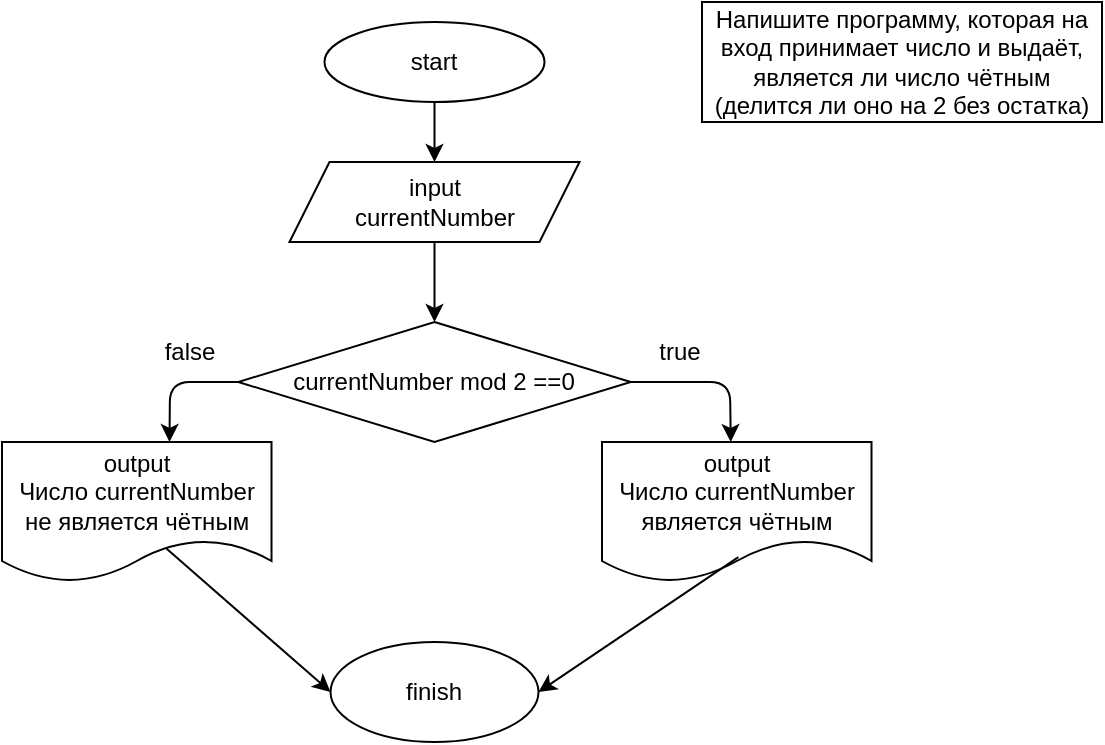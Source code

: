 <mxfile>
    <diagram id="h5LUzN_XcK-iSLf4Le7J" name="Страница 1">
        <mxGraphModel dx="798" dy="414" grid="1" gridSize="10" guides="1" tooltips="1" connect="1" arrows="1" fold="1" page="1" pageScale="1" pageWidth="827" pageHeight="1169" math="0" shadow="0">
            <root>
                <mxCell id="0"/>
                <mxCell id="1" parent="0"/>
                <mxCell id="2" value="start" style="ellipse;whiteSpace=wrap;html=1;" vertex="1" parent="1">
                    <mxGeometry x="321.25" y="20" width="110" height="40" as="geometry"/>
                </mxCell>
                <mxCell id="3" value="input&lt;br&gt;currentNumber" style="shape=parallelogram;perimeter=parallelogramPerimeter;whiteSpace=wrap;html=1;fixedSize=1;" vertex="1" parent="1">
                    <mxGeometry x="303.75" y="90" width="145" height="40" as="geometry"/>
                </mxCell>
                <mxCell id="4" value="" style="endArrow=classic;html=1;exitX=0.5;exitY=1;exitDx=0;exitDy=0;entryX=0.5;entryY=0;entryDx=0;entryDy=0;" edge="1" parent="1" source="2" target="3">
                    <mxGeometry width="50" height="50" relative="1" as="geometry">
                        <mxPoint x="380" y="230" as="sourcePoint"/>
                        <mxPoint x="375" y="60" as="targetPoint"/>
                    </mxGeometry>
                </mxCell>
                <mxCell id="5" value="currentNumber mod 2 ==0" style="rhombus;whiteSpace=wrap;html=1;" vertex="1" parent="1">
                    <mxGeometry x="278.13" y="170" width="196.25" height="60" as="geometry"/>
                </mxCell>
                <mxCell id="6" value="" style="endArrow=classic;html=1;entryX=0.5;entryY=0;entryDx=0;entryDy=0;exitX=1;exitY=0.5;exitDx=0;exitDy=0;" edge="1" parent="1" source="5">
                    <mxGeometry width="50" height="50" relative="1" as="geometry">
                        <mxPoint x="431.25" y="250" as="sourcePoint"/>
                        <mxPoint x="524.375" y="230" as="targetPoint"/>
                        <Array as="points">
                            <mxPoint x="524" y="200"/>
                        </Array>
                    </mxGeometry>
                </mxCell>
                <mxCell id="7" value="" style="endArrow=classic;html=1;entryX=0.5;entryY=0;entryDx=0;entryDy=0;exitX=0;exitY=0.5;exitDx=0;exitDy=0;" edge="1" parent="1" source="5">
                    <mxGeometry width="50" height="50" relative="1" as="geometry">
                        <mxPoint x="431.25" y="250" as="sourcePoint"/>
                        <mxPoint x="243.75" y="230" as="targetPoint"/>
                        <Array as="points">
                            <mxPoint x="244" y="200"/>
                        </Array>
                    </mxGeometry>
                </mxCell>
                <mxCell id="8" value="true" style="text;html=1;strokeColor=none;fillColor=none;align=center;verticalAlign=middle;whiteSpace=wrap;rounded=0;" vertex="1" parent="1">
                    <mxGeometry x="468.75" y="170" width="60" height="30" as="geometry"/>
                </mxCell>
                <mxCell id="9" value="false" style="text;html=1;strokeColor=none;fillColor=none;align=center;verticalAlign=middle;whiteSpace=wrap;rounded=0;" vertex="1" parent="1">
                    <mxGeometry x="223.75" y="170" width="60" height="30" as="geometry"/>
                </mxCell>
                <mxCell id="10" value="output&lt;br&gt;Число currentNumber&lt;br&gt;является чётным" style="shape=document;whiteSpace=wrap;html=1;boundedLbl=1;" vertex="1" parent="1">
                    <mxGeometry x="460" y="230" width="134.75" height="70" as="geometry"/>
                </mxCell>
                <mxCell id="11" value="" style="endArrow=classic;html=1;exitX=0.5;exitY=1;exitDx=0;exitDy=0;" edge="1" parent="1" source="3">
                    <mxGeometry width="50" height="50" relative="1" as="geometry">
                        <mxPoint x="430" y="230" as="sourcePoint"/>
                        <mxPoint x="376" y="130" as="targetPoint"/>
                    </mxGeometry>
                </mxCell>
                <mxCell id="12" value="Напишите программу, которая на вход принимает число и выдаёт, является ли число чётным (делится ли оно на 2 без остатка)" style="rounded=0;whiteSpace=wrap;html=1;" vertex="1" parent="1">
                    <mxGeometry x="510" y="10" width="200" height="60" as="geometry"/>
                </mxCell>
                <mxCell id="13" value="" style="endArrow=classic;html=1;entryX=0.5;entryY=0;entryDx=0;entryDy=0;exitX=0.5;exitY=1;exitDx=0;exitDy=0;" edge="1" parent="1" source="3" target="5">
                    <mxGeometry width="50" height="50" relative="1" as="geometry">
                        <mxPoint x="380" y="140" as="sourcePoint"/>
                        <mxPoint x="430" y="90" as="targetPoint"/>
                    </mxGeometry>
                </mxCell>
                <mxCell id="15" value="output&lt;br&gt;Число currentNumber&lt;br&gt;не является чётным" style="shape=document;whiteSpace=wrap;html=1;boundedLbl=1;" vertex="1" parent="1">
                    <mxGeometry x="160" y="230" width="134.75" height="70" as="geometry"/>
                </mxCell>
                <mxCell id="16" value="finish" style="ellipse;whiteSpace=wrap;html=1;" vertex="1" parent="1">
                    <mxGeometry x="324.26" y="330" width="104" height="50" as="geometry"/>
                </mxCell>
                <mxCell id="18" value="" style="endArrow=classic;html=1;entryX=0;entryY=0.5;entryDx=0;entryDy=0;exitX=0.611;exitY=0.762;exitDx=0;exitDy=0;exitPerimeter=0;" edge="1" parent="1" source="15" target="16">
                    <mxGeometry width="50" height="50" relative="1" as="geometry">
                        <mxPoint x="380" y="280" as="sourcePoint"/>
                        <mxPoint x="430" y="230" as="targetPoint"/>
                    </mxGeometry>
                </mxCell>
                <mxCell id="19" value="" style="endArrow=classic;html=1;entryX=1;entryY=0.5;entryDx=0;entryDy=0;exitX=0.506;exitY=0.822;exitDx=0;exitDy=0;exitPerimeter=0;" edge="1" parent="1" source="10" target="16">
                    <mxGeometry width="50" height="50" relative="1" as="geometry">
                        <mxPoint x="380" y="280" as="sourcePoint"/>
                        <mxPoint x="430" y="230" as="targetPoint"/>
                    </mxGeometry>
                </mxCell>
            </root>
        </mxGraphModel>
    </diagram>
</mxfile>